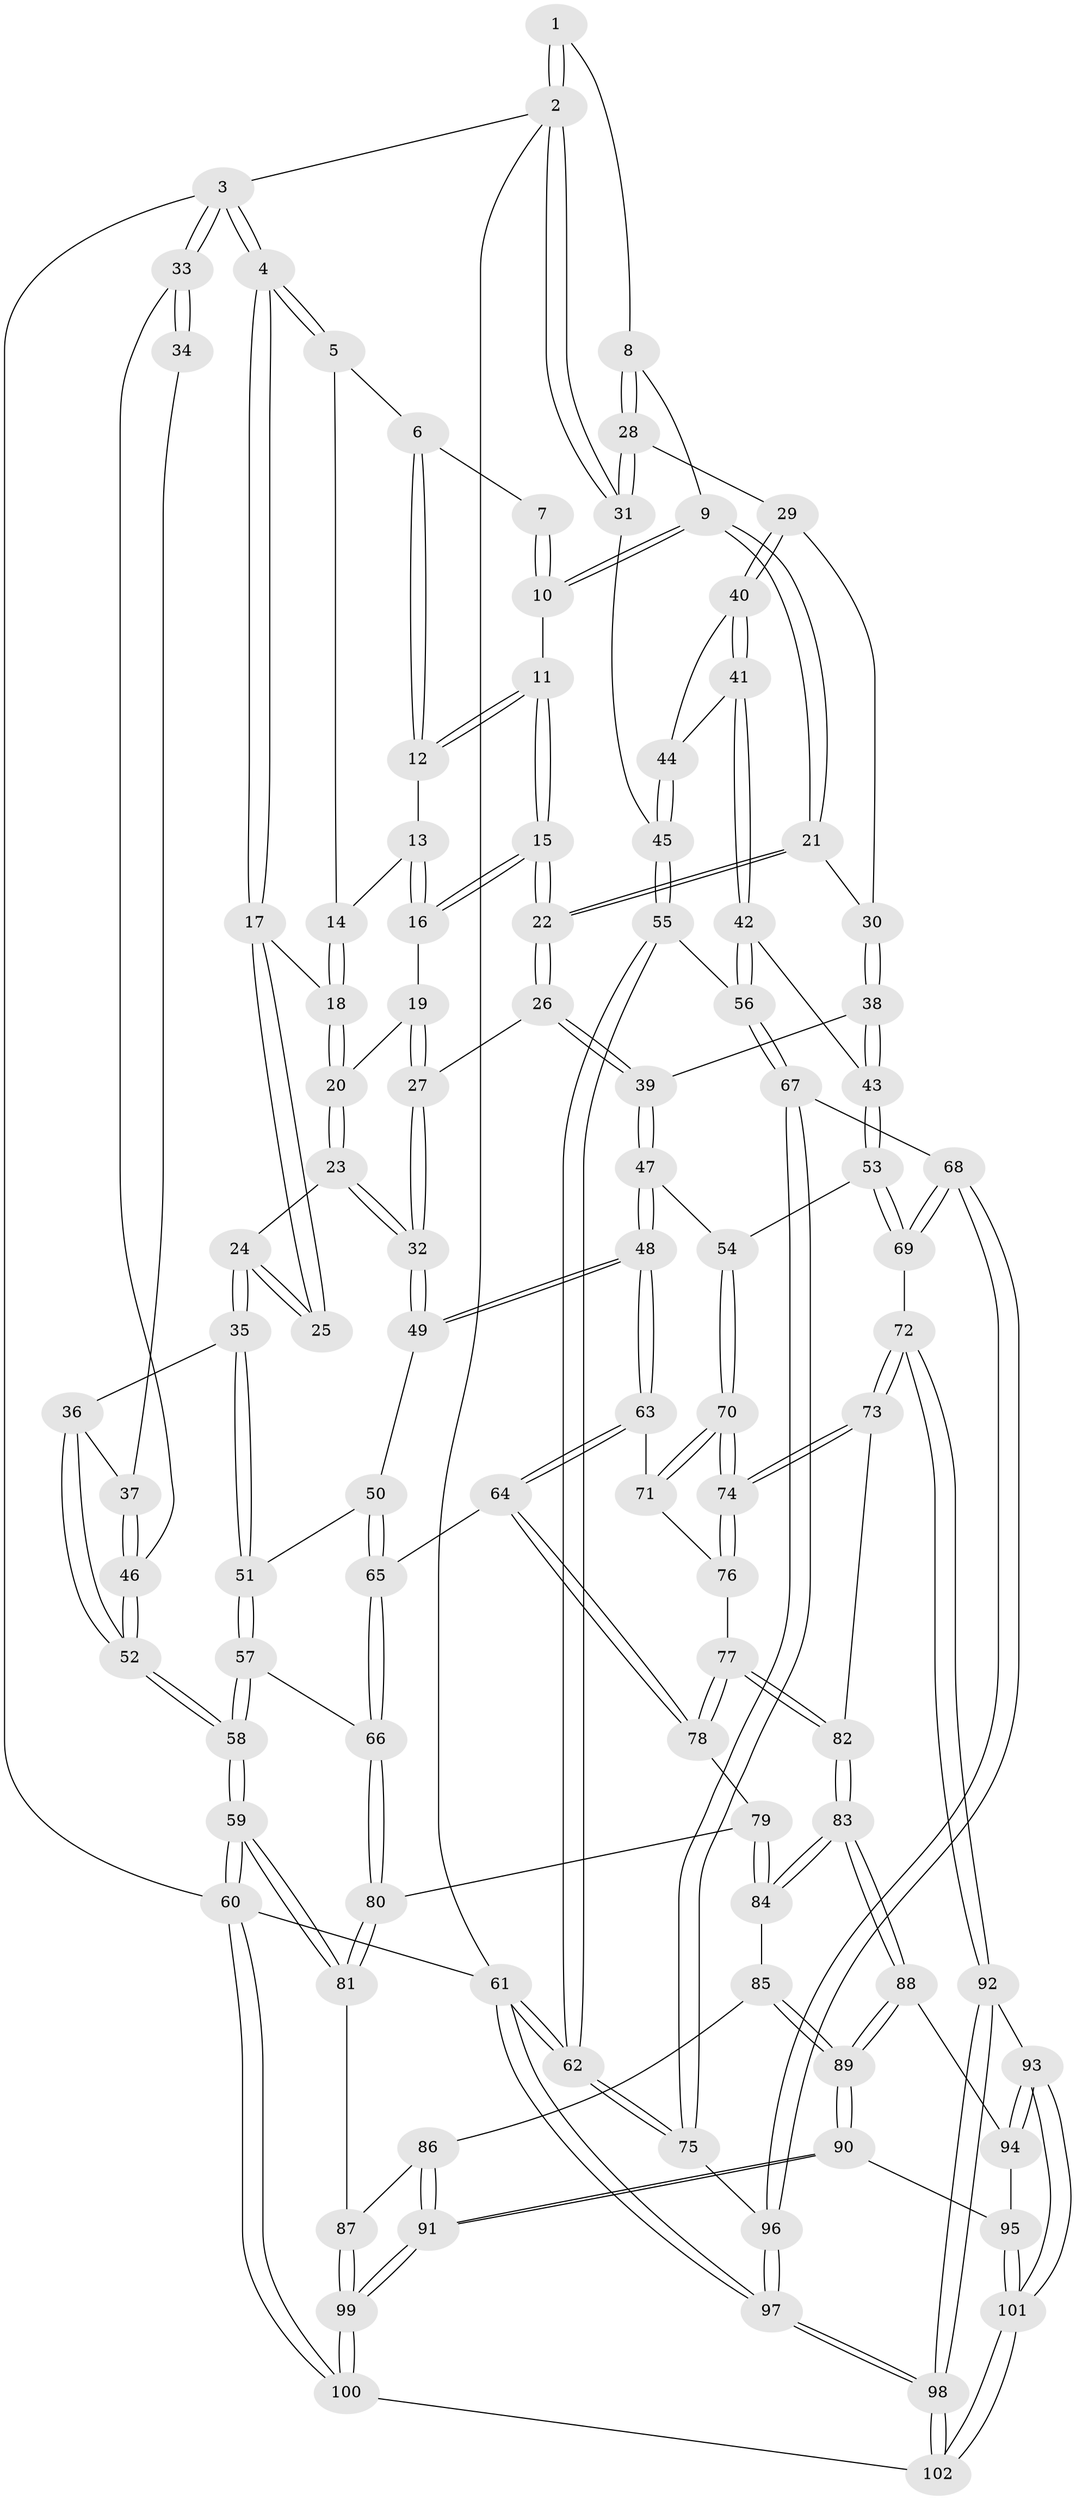 // coarse degree distribution, {3: 0.07042253521126761, 6: 0.14084507042253522, 5: 0.4084507042253521, 4: 0.36619718309859156, 2: 0.014084507042253521}
// Generated by graph-tools (version 1.1) at 2025/24/03/03/25 07:24:38]
// undirected, 102 vertices, 252 edges
graph export_dot {
graph [start="1"]
  node [color=gray90,style=filled];
  1 [pos="+0.935052001138507+0"];
  2 [pos="+1+0"];
  3 [pos="+0+0"];
  4 [pos="+0+0"];
  5 [pos="+0.40142775830573546+0"];
  6 [pos="+0.5614820322314782+0"];
  7 [pos="+0.7607670557385235+0"];
  8 [pos="+0.8532478408647344+0.11822584202256917"];
  9 [pos="+0.7898116178942068+0.12123118077764515"];
  10 [pos="+0.7352044788689944+0.1010159868918891"];
  11 [pos="+0.7175817733111114+0.10484808270963579"];
  12 [pos="+0.6456401086877918+0.051255799403026304"];
  13 [pos="+0.562411192239193+0.08362315887385295"];
  14 [pos="+0.39715544729858004+0"];
  15 [pos="+0.6425254379510688+0.1838493497678847"];
  16 [pos="+0.574906315912351+0.14341610450407447"];
  17 [pos="+0.2098544883878106+0.1187558257255716"];
  18 [pos="+0.3815329191692914+0.004357637760939774"];
  19 [pos="+0.5004312298866961+0.17441785735373327"];
  20 [pos="+0.4040186657707737+0.12250058122712427"];
  21 [pos="+0.760263483262865+0.25522832038093823"];
  22 [pos="+0.6355927818659001+0.29064918170491727"];
  23 [pos="+0.33793488834834656+0.3135716964226187"];
  24 [pos="+0.25083914690642695+0.30657161614833484"];
  25 [pos="+0.17583511783571762+0.23393333988110696"];
  26 [pos="+0.6243575812476628+0.31045815109089797"];
  27 [pos="+0.5361345372594973+0.2980155767379416"];
  28 [pos="+0.8683515679465034+0.12846532205049996"];
  29 [pos="+0.8919660002430596+0.2857843151559288"];
  30 [pos="+0.8385552679027982+0.30382451169874886"];
  31 [pos="+1+0.08150089432553513"];
  32 [pos="+0.3814339749044952+0.35061584719492384"];
  33 [pos="+0+0"];
  34 [pos="+0.1150955227000806+0.23203236387506337"];
  35 [pos="+0.16050451912505373+0.4487051825079108"];
  36 [pos="+0.08737685321572931+0.423070902619245"];
  37 [pos="+0.05575610691327968+0.3366633016915864"];
  38 [pos="+0.757739536239928+0.42449167430258283"];
  39 [pos="+0.6352163574518486+0.3389351260873631"];
  40 [pos="+0.9017234769134223+0.29080973761310064"];
  41 [pos="+0.8628631448195138+0.46234265330292906"];
  42 [pos="+0.8071521392793617+0.5233159002123617"];
  43 [pos="+0.7941654675093311+0.5205687856930437"];
  44 [pos="+1+0.3350719235090129"];
  45 [pos="+1+0.34312426269882085"];
  46 [pos="+0+0.3733280766156566"];
  47 [pos="+0.5376952162319953+0.5340566792269841"];
  48 [pos="+0.47251221790003084+0.5520009603190398"];
  49 [pos="+0.40497471669603335+0.46041333074064766"];
  50 [pos="+0.19563122265893187+0.5449790879780934"];
  51 [pos="+0.1769230164574821+0.5433955682253282"];
  52 [pos="+0+0.5080906632344505"];
  53 [pos="+0.7074632941774424+0.5813805519400229"];
  54 [pos="+0.705006057380137+0.5816920608607102"];
  55 [pos="+1+0.44494994215328393"];
  56 [pos="+0.8358082080008645+0.5419390184946042"];
  57 [pos="+0.14372944842372443+0.5846878561098876"];
  58 [pos="+0+0.8307996920309259"];
  59 [pos="+0+0.8821789714922383"];
  60 [pos="+0+1"];
  61 [pos="+1+1"];
  62 [pos="+1+0.7540440454645838"];
  63 [pos="+0.4687241357130289+0.5632251983364049"];
  64 [pos="+0.40579486477044674+0.6324540519833548"];
  65 [pos="+0.3420037880821931+0.6422137732845388"];
  66 [pos="+0.27803961516506587+0.7057196891017563"];
  67 [pos="+0.9048978766020692+0.6517809688242703"];
  68 [pos="+0.787222773102784+0.7999507579967187"];
  69 [pos="+0.7739867703799365+0.7962266171146377"];
  70 [pos="+0.6282565006936316+0.7012433552357981"];
  71 [pos="+0.5172669098941685+0.6448626016884258"];
  72 [pos="+0.6887966510040111+0.8170399205464147"];
  73 [pos="+0.6240881384611399+0.7787664026616938"];
  74 [pos="+0.6236478965007604+0.7697070699059961"];
  75 [pos="+1+0.7467492585523741"];
  76 [pos="+0.5210431718566307+0.664022944871603"];
  77 [pos="+0.5254067958936833+0.7632441713601481"];
  78 [pos="+0.40791976667764646+0.6603935723636167"];
  79 [pos="+0.407483615680127+0.7217702588344751"];
  80 [pos="+0.25837162363289334+0.7597346991793046"];
  81 [pos="+0.23665201236719027+0.805130538972865"];
  82 [pos="+0.5324665790402657+0.8001194402390581"];
  83 [pos="+0.527759964136474+0.8042589796097193"];
  84 [pos="+0.4143297728352011+0.7846000415707387"];
  85 [pos="+0.39966931966759706+0.8001194023429198"];
  86 [pos="+0.3859465766845461+0.807790502598818"];
  87 [pos="+0.28408440683544767+0.8271822682753452"];
  88 [pos="+0.5263551733605201+0.8274360330729573"];
  89 [pos="+0.45565303517837524+0.9043161523545671"];
  90 [pos="+0.4450987282475248+0.9469208219072899"];
  91 [pos="+0.4024939277600016+1"];
  92 [pos="+0.6567797731883374+0.9056967349942366"];
  93 [pos="+0.6336191534628061+0.9106873916461703"];
  94 [pos="+0.542885112644533+0.8675320234141458"];
  95 [pos="+0.5398044066359312+0.8903403971354859"];
  96 [pos="+0.8240104346657261+0.8410471114309068"];
  97 [pos="+0.914666950507978+1"];
  98 [pos="+0.8286586087882098+1"];
  99 [pos="+0.3914681122265281+1"];
  100 [pos="+0.39381212286343154+1"];
  101 [pos="+0.5511602812719605+0.9703661419946331"];
  102 [pos="+0.42926963871517004+1"];
  1 -- 2;
  1 -- 2;
  1 -- 8;
  2 -- 3;
  2 -- 31;
  2 -- 31;
  2 -- 61;
  3 -- 4;
  3 -- 4;
  3 -- 33;
  3 -- 33;
  3 -- 60;
  4 -- 5;
  4 -- 5;
  4 -- 17;
  4 -- 17;
  5 -- 6;
  5 -- 14;
  6 -- 7;
  6 -- 12;
  6 -- 12;
  7 -- 10;
  7 -- 10;
  8 -- 9;
  8 -- 28;
  8 -- 28;
  9 -- 10;
  9 -- 10;
  9 -- 21;
  9 -- 21;
  10 -- 11;
  11 -- 12;
  11 -- 12;
  11 -- 15;
  11 -- 15;
  12 -- 13;
  13 -- 14;
  13 -- 16;
  13 -- 16;
  14 -- 18;
  14 -- 18;
  15 -- 16;
  15 -- 16;
  15 -- 22;
  15 -- 22;
  16 -- 19;
  17 -- 18;
  17 -- 25;
  17 -- 25;
  18 -- 20;
  18 -- 20;
  19 -- 20;
  19 -- 27;
  19 -- 27;
  20 -- 23;
  20 -- 23;
  21 -- 22;
  21 -- 22;
  21 -- 30;
  22 -- 26;
  22 -- 26;
  23 -- 24;
  23 -- 32;
  23 -- 32;
  24 -- 25;
  24 -- 25;
  24 -- 35;
  24 -- 35;
  26 -- 27;
  26 -- 39;
  26 -- 39;
  27 -- 32;
  27 -- 32;
  28 -- 29;
  28 -- 31;
  28 -- 31;
  29 -- 30;
  29 -- 40;
  29 -- 40;
  30 -- 38;
  30 -- 38;
  31 -- 45;
  32 -- 49;
  32 -- 49;
  33 -- 34;
  33 -- 34;
  33 -- 46;
  34 -- 37;
  35 -- 36;
  35 -- 51;
  35 -- 51;
  36 -- 37;
  36 -- 52;
  36 -- 52;
  37 -- 46;
  37 -- 46;
  38 -- 39;
  38 -- 43;
  38 -- 43;
  39 -- 47;
  39 -- 47;
  40 -- 41;
  40 -- 41;
  40 -- 44;
  41 -- 42;
  41 -- 42;
  41 -- 44;
  42 -- 43;
  42 -- 56;
  42 -- 56;
  43 -- 53;
  43 -- 53;
  44 -- 45;
  44 -- 45;
  45 -- 55;
  45 -- 55;
  46 -- 52;
  46 -- 52;
  47 -- 48;
  47 -- 48;
  47 -- 54;
  48 -- 49;
  48 -- 49;
  48 -- 63;
  48 -- 63;
  49 -- 50;
  50 -- 51;
  50 -- 65;
  50 -- 65;
  51 -- 57;
  51 -- 57;
  52 -- 58;
  52 -- 58;
  53 -- 54;
  53 -- 69;
  53 -- 69;
  54 -- 70;
  54 -- 70;
  55 -- 56;
  55 -- 62;
  55 -- 62;
  56 -- 67;
  56 -- 67;
  57 -- 58;
  57 -- 58;
  57 -- 66;
  58 -- 59;
  58 -- 59;
  59 -- 60;
  59 -- 60;
  59 -- 81;
  59 -- 81;
  60 -- 100;
  60 -- 100;
  60 -- 61;
  61 -- 62;
  61 -- 62;
  61 -- 97;
  61 -- 97;
  62 -- 75;
  62 -- 75;
  63 -- 64;
  63 -- 64;
  63 -- 71;
  64 -- 65;
  64 -- 78;
  64 -- 78;
  65 -- 66;
  65 -- 66;
  66 -- 80;
  66 -- 80;
  67 -- 68;
  67 -- 75;
  67 -- 75;
  68 -- 69;
  68 -- 69;
  68 -- 96;
  68 -- 96;
  69 -- 72;
  70 -- 71;
  70 -- 71;
  70 -- 74;
  70 -- 74;
  71 -- 76;
  72 -- 73;
  72 -- 73;
  72 -- 92;
  72 -- 92;
  73 -- 74;
  73 -- 74;
  73 -- 82;
  74 -- 76;
  74 -- 76;
  75 -- 96;
  76 -- 77;
  77 -- 78;
  77 -- 78;
  77 -- 82;
  77 -- 82;
  78 -- 79;
  79 -- 80;
  79 -- 84;
  79 -- 84;
  80 -- 81;
  80 -- 81;
  81 -- 87;
  82 -- 83;
  82 -- 83;
  83 -- 84;
  83 -- 84;
  83 -- 88;
  83 -- 88;
  84 -- 85;
  85 -- 86;
  85 -- 89;
  85 -- 89;
  86 -- 87;
  86 -- 91;
  86 -- 91;
  87 -- 99;
  87 -- 99;
  88 -- 89;
  88 -- 89;
  88 -- 94;
  89 -- 90;
  89 -- 90;
  90 -- 91;
  90 -- 91;
  90 -- 95;
  91 -- 99;
  91 -- 99;
  92 -- 93;
  92 -- 98;
  92 -- 98;
  93 -- 94;
  93 -- 94;
  93 -- 101;
  93 -- 101;
  94 -- 95;
  95 -- 101;
  95 -- 101;
  96 -- 97;
  96 -- 97;
  97 -- 98;
  97 -- 98;
  98 -- 102;
  98 -- 102;
  99 -- 100;
  99 -- 100;
  100 -- 102;
  101 -- 102;
  101 -- 102;
}
